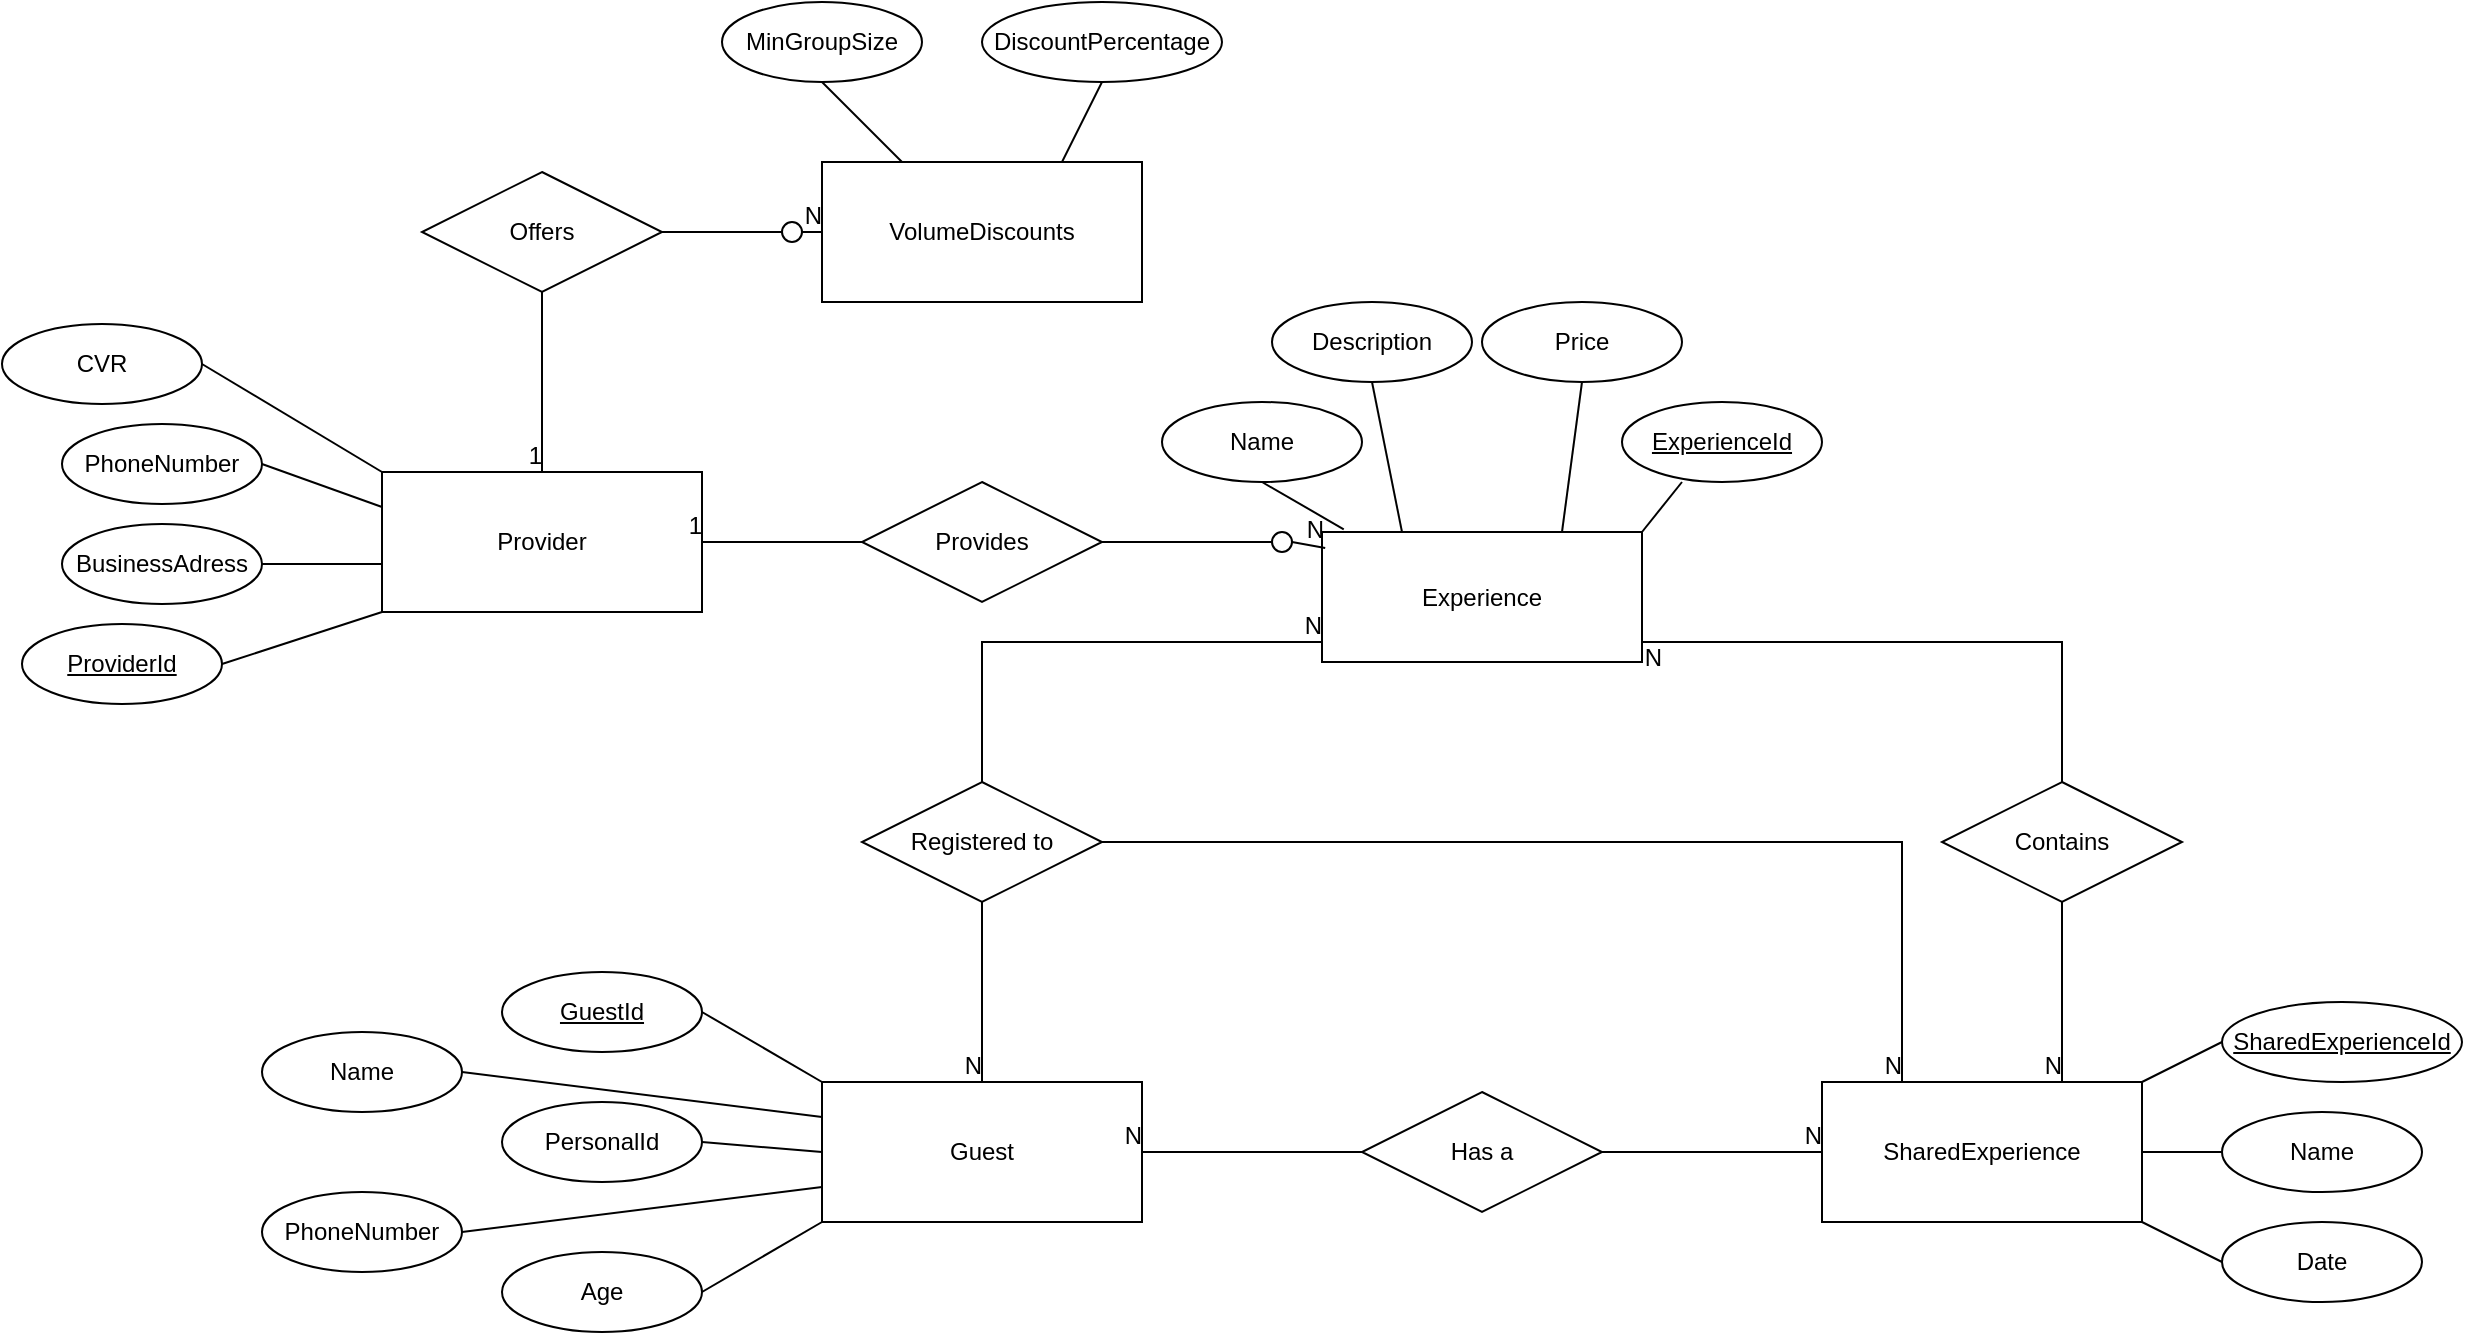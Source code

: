 <mxfile>
    <diagram id="INBNy5odXBojw5UaI_DO" name="Page-1">
        <mxGraphModel dx="1840" dy="1173" grid="0" gridSize="10" guides="1" tooltips="1" connect="1" arrows="1" fold="1" page="0" pageScale="1" pageWidth="850" pageHeight="1100" background="none" math="0" shadow="0">
            <root>
                <mxCell id="0"/>
                <mxCell id="1" parent="0"/>
                <mxCell id="2" value="Guest" style="whiteSpace=wrap;html=1;align=center;" parent="1" vertex="1">
                    <mxGeometry x="80" y="310" width="160" height="70" as="geometry"/>
                </mxCell>
                <mxCell id="3" value="Provider" style="whiteSpace=wrap;html=1;align=center;direction=east;" parent="1" vertex="1">
                    <mxGeometry x="-140" y="5" width="160" height="70" as="geometry"/>
                </mxCell>
                <mxCell id="4" value="SharedExperience" style="whiteSpace=wrap;html=1;align=center;" parent="1" vertex="1">
                    <mxGeometry x="580" y="310" width="160" height="70" as="geometry"/>
                </mxCell>
                <mxCell id="6" value="ProviderId" style="ellipse;whiteSpace=wrap;html=1;align=center;fontStyle=4;direction=east;" parent="1" vertex="1">
                    <mxGeometry x="-320" y="81" width="100" height="40" as="geometry"/>
                </mxCell>
                <mxCell id="8" value="BusinessAdress" style="ellipse;whiteSpace=wrap;html=1;align=center;fontStyle=0;direction=east;" parent="1" vertex="1">
                    <mxGeometry x="-300" y="31" width="100" height="40" as="geometry"/>
                </mxCell>
                <mxCell id="9" value="PhoneNumber" style="ellipse;whiteSpace=wrap;html=1;align=center;fontStyle=0;direction=east;" parent="1" vertex="1">
                    <mxGeometry x="-300" y="-19" width="100" height="40" as="geometry"/>
                </mxCell>
                <mxCell id="10" value="CVR" style="ellipse;whiteSpace=wrap;html=1;align=center;fontStyle=0;direction=east;" parent="1" vertex="1">
                    <mxGeometry x="-330" y="-69" width="100" height="40" as="geometry"/>
                </mxCell>
                <mxCell id="11" value="" style="endArrow=none;html=1;rounded=0;entryX=0;entryY=1;entryDx=0;entryDy=0;exitX=1;exitY=0.5;exitDx=0;exitDy=0;" parent="1" source="6" target="3" edge="1">
                    <mxGeometry relative="1" as="geometry">
                        <mxPoint x="-340" y="61" as="sourcePoint"/>
                        <mxPoint x="-180" y="61" as="targetPoint"/>
                    </mxGeometry>
                </mxCell>
                <mxCell id="12" value="" style="endArrow=none;html=1;rounded=0;entryX=0;entryY=0.5;entryDx=0;entryDy=0;exitX=1;exitY=0.5;exitDx=0;exitDy=0;" parent="1" source="8" target="3" edge="1">
                    <mxGeometry relative="1" as="geometry">
                        <mxPoint x="-190" y="201" as="sourcePoint"/>
                        <mxPoint x="-30" y="201" as="targetPoint"/>
                        <Array as="points">
                            <mxPoint x="-140" y="51"/>
                        </Array>
                    </mxGeometry>
                </mxCell>
                <mxCell id="13" value="" style="endArrow=none;html=1;rounded=0;entryX=0;entryY=0.25;entryDx=0;entryDy=0;exitX=1;exitY=0.5;exitDx=0;exitDy=0;" parent="1" source="9" target="3" edge="1">
                    <mxGeometry relative="1" as="geometry">
                        <mxPoint x="-200" y="241" as="sourcePoint"/>
                        <mxPoint x="-40" y="241" as="targetPoint"/>
                    </mxGeometry>
                </mxCell>
                <mxCell id="14" value="" style="endArrow=none;html=1;rounded=0;exitX=0;exitY=0;exitDx=0;exitDy=0;entryX=1;entryY=0.5;entryDx=0;entryDy=0;" parent="1" source="3" target="10" edge="1">
                    <mxGeometry relative="1" as="geometry">
                        <mxPoint x="90" y="231" as="sourcePoint"/>
                        <mxPoint x="250" y="231" as="targetPoint"/>
                    </mxGeometry>
                </mxCell>
                <mxCell id="15" value="GuestId" style="ellipse;whiteSpace=wrap;html=1;align=center;fontStyle=4;" parent="1" vertex="1">
                    <mxGeometry x="-80" y="255" width="100" height="40" as="geometry"/>
                </mxCell>
                <mxCell id="16" value="Name" style="ellipse;whiteSpace=wrap;html=1;align=center;fontStyle=0;" parent="1" vertex="1">
                    <mxGeometry x="-200" y="285" width="100" height="40" as="geometry"/>
                </mxCell>
                <mxCell id="17" value="PhoneNumber" style="ellipse;whiteSpace=wrap;html=1;align=center;fontStyle=0;" parent="1" vertex="1">
                    <mxGeometry x="-200" y="365" width="100" height="40" as="geometry"/>
                </mxCell>
                <mxCell id="18" value="Age" style="ellipse;whiteSpace=wrap;html=1;align=center;fontStyle=0;" parent="1" vertex="1">
                    <mxGeometry x="-80" y="395" width="100" height="40" as="geometry"/>
                </mxCell>
                <mxCell id="19" value="PersonalId" style="ellipse;whiteSpace=wrap;html=1;align=center;fontStyle=0;" parent="1" vertex="1">
                    <mxGeometry x="-80" y="320" width="100" height="40" as="geometry"/>
                </mxCell>
                <mxCell id="20" value="" style="endArrow=none;html=1;rounded=0;exitX=1;exitY=0.5;exitDx=0;exitDy=0;entryX=0;entryY=0.25;entryDx=0;entryDy=0;" parent="1" source="16" target="2" edge="1">
                    <mxGeometry relative="1" as="geometry">
                        <mxPoint x="110" y="465" as="sourcePoint"/>
                        <mxPoint x="270" y="465" as="targetPoint"/>
                    </mxGeometry>
                </mxCell>
                <mxCell id="21" value="" style="endArrow=none;html=1;rounded=0;exitX=1;exitY=0.5;exitDx=0;exitDy=0;entryX=0;entryY=0;entryDx=0;entryDy=0;" parent="1" source="15" target="2" edge="1">
                    <mxGeometry relative="1" as="geometry">
                        <mxPoint x="150" y="455" as="sourcePoint"/>
                        <mxPoint x="310" y="455" as="targetPoint"/>
                    </mxGeometry>
                </mxCell>
                <mxCell id="22" value="" style="endArrow=none;html=1;rounded=0;exitX=1;exitY=0.5;exitDx=0;exitDy=0;entryX=0;entryY=0.5;entryDx=0;entryDy=0;" parent="1" source="19" target="2" edge="1">
                    <mxGeometry relative="1" as="geometry">
                        <mxPoint x="100" y="515" as="sourcePoint"/>
                        <mxPoint x="260" y="515" as="targetPoint"/>
                    </mxGeometry>
                </mxCell>
                <mxCell id="23" value="" style="endArrow=none;html=1;rounded=0;exitX=1;exitY=0.5;exitDx=0;exitDy=0;entryX=0;entryY=0.75;entryDx=0;entryDy=0;" parent="1" source="17" target="2" edge="1">
                    <mxGeometry relative="1" as="geometry">
                        <mxPoint x="90" y="435" as="sourcePoint"/>
                        <mxPoint x="250" y="435" as="targetPoint"/>
                    </mxGeometry>
                </mxCell>
                <mxCell id="24" value="" style="endArrow=none;html=1;rounded=0;exitX=1;exitY=0.5;exitDx=0;exitDy=0;entryX=0;entryY=1;entryDx=0;entryDy=0;" parent="1" source="18" target="2" edge="1">
                    <mxGeometry relative="1" as="geometry">
                        <mxPoint x="150" y="485" as="sourcePoint"/>
                        <mxPoint x="310" y="485" as="targetPoint"/>
                    </mxGeometry>
                </mxCell>
                <mxCell id="25" value="ExperienceId" style="ellipse;whiteSpace=wrap;html=1;align=center;fontStyle=4;" parent="1" vertex="1">
                    <mxGeometry x="480" y="-30" width="100" height="40" as="geometry"/>
                </mxCell>
                <mxCell id="26" value="Name" style="ellipse;whiteSpace=wrap;html=1;align=center;fontStyle=0;" parent="1" vertex="1">
                    <mxGeometry x="250" y="-30" width="100" height="40" as="geometry"/>
                </mxCell>
                <mxCell id="27" value="Description" style="ellipse;whiteSpace=wrap;html=1;align=center;fontStyle=0;" parent="1" vertex="1">
                    <mxGeometry x="305" y="-80" width="100" height="40" as="geometry"/>
                </mxCell>
                <mxCell id="28" value="Price" style="ellipse;whiteSpace=wrap;html=1;align=center;fontStyle=0;" parent="1" vertex="1">
                    <mxGeometry x="410" y="-80" width="100" height="40" as="geometry"/>
                </mxCell>
                <mxCell id="30" value="" style="endArrow=none;html=1;rounded=0;exitX=0.5;exitY=1;exitDx=0;exitDy=0;entryX=1;entryY=0;entryDx=0;entryDy=0;" parent="1" target="76" edge="1">
                    <mxGeometry relative="1" as="geometry">
                        <mxPoint x="510" y="10" as="sourcePoint"/>
                        <mxPoint x="490" y="30" as="targetPoint"/>
                    </mxGeometry>
                </mxCell>
                <mxCell id="31" value="" style="endArrow=none;html=1;rounded=0;exitX=0.5;exitY=1;exitDx=0;exitDy=0;entryX=0.75;entryY=0;entryDx=0;entryDy=0;" parent="1" source="28" target="76" edge="1">
                    <mxGeometry relative="1" as="geometry">
                        <mxPoint x="340" y="180" as="sourcePoint"/>
                        <mxPoint x="450" y="30" as="targetPoint"/>
                    </mxGeometry>
                </mxCell>
                <mxCell id="32" value="" style="endArrow=none;html=1;rounded=0;exitX=0.5;exitY=1;exitDx=0;exitDy=0;entryX=0.25;entryY=0;entryDx=0;entryDy=0;" parent="1" source="27" target="76" edge="1">
                    <mxGeometry relative="1" as="geometry">
                        <mxPoint x="310" y="170" as="sourcePoint"/>
                        <mxPoint x="370" y="30" as="targetPoint"/>
                    </mxGeometry>
                </mxCell>
                <mxCell id="33" value="" style="endArrow=none;html=1;rounded=0;exitX=0.5;exitY=1;exitDx=0;exitDy=0;entryX=0.068;entryY=-0.021;entryDx=0;entryDy=0;entryPerimeter=0;" parent="1" source="26" target="76" edge="1">
                    <mxGeometry relative="1" as="geometry">
                        <mxPoint x="430" y="220" as="sourcePoint"/>
                        <mxPoint x="330" y="30" as="targetPoint"/>
                    </mxGeometry>
                </mxCell>
                <mxCell id="34" value="SharedExperienceId" style="ellipse;whiteSpace=wrap;html=1;align=center;fontStyle=4;" parent="1" vertex="1">
                    <mxGeometry x="780" y="270" width="120" height="40" as="geometry"/>
                </mxCell>
                <mxCell id="35" value="Date" style="ellipse;whiteSpace=wrap;html=1;align=center;fontStyle=0;" parent="1" vertex="1">
                    <mxGeometry x="780" y="380" width="100" height="40" as="geometry"/>
                </mxCell>
                <mxCell id="36" value="Name" style="ellipse;whiteSpace=wrap;html=1;align=center;fontStyle=0;" parent="1" vertex="1">
                    <mxGeometry x="780" y="325" width="100" height="40" as="geometry"/>
                </mxCell>
                <mxCell id="37" value="" style="endArrow=none;html=1;rounded=0;entryX=0;entryY=0.5;entryDx=0;entryDy=0;exitX=1;exitY=0;exitDx=0;exitDy=0;" parent="1" source="4" target="34" edge="1">
                    <mxGeometry relative="1" as="geometry">
                        <mxPoint x="740" y="320" as="sourcePoint"/>
                        <mxPoint x="690" y="490" as="targetPoint"/>
                    </mxGeometry>
                </mxCell>
                <mxCell id="38" value="" style="endArrow=none;html=1;rounded=0;entryX=0;entryY=0.5;entryDx=0;entryDy=0;exitX=1;exitY=0.5;exitDx=0;exitDy=0;" parent="1" source="4" target="36" edge="1">
                    <mxGeometry relative="1" as="geometry">
                        <mxPoint x="540" y="460" as="sourcePoint"/>
                        <mxPoint x="700" y="460" as="targetPoint"/>
                    </mxGeometry>
                </mxCell>
                <mxCell id="39" value="" style="endArrow=none;html=1;rounded=0;entryX=0;entryY=0.5;entryDx=0;entryDy=0;exitX=1;exitY=1;exitDx=0;exitDy=0;" parent="1" source="4" target="35" edge="1">
                    <mxGeometry relative="1" as="geometry">
                        <mxPoint x="550" y="470" as="sourcePoint"/>
                        <mxPoint x="710" y="470" as="targetPoint"/>
                    </mxGeometry>
                </mxCell>
                <mxCell id="40" value="Contains" style="shape=rhombus;perimeter=rhombusPerimeter;whiteSpace=wrap;html=1;align=center;" parent="1" vertex="1">
                    <mxGeometry x="640" y="160" width="120" height="60" as="geometry"/>
                </mxCell>
                <mxCell id="41" value="" style="endArrow=none;html=1;rounded=0;exitX=0.5;exitY=1;exitDx=0;exitDy=0;entryX=0.75;entryY=0;entryDx=0;entryDy=0;edgeStyle=orthogonalEdgeStyle;" parent="1" source="40" target="4" edge="1">
                    <mxGeometry relative="1" as="geometry">
                        <mxPoint x="440" y="310" as="sourcePoint"/>
                        <mxPoint x="600" y="310" as="targetPoint"/>
                    </mxGeometry>
                </mxCell>
                <mxCell id="42" value="N" style="resizable=0;html=1;align=right;verticalAlign=bottom;" parent="41" connectable="0" vertex="1">
                    <mxGeometry x="1" relative="1" as="geometry"/>
                </mxCell>
                <mxCell id="45" value="Has a" style="shape=rhombus;perimeter=rhombusPerimeter;whiteSpace=wrap;html=1;align=center;" parent="1" vertex="1">
                    <mxGeometry x="350" y="315" width="120" height="60" as="geometry"/>
                </mxCell>
                <mxCell id="46" value="" style="endArrow=none;html=1;rounded=0;entryX=1;entryY=0.5;entryDx=0;entryDy=0;exitX=0;exitY=0.5;exitDx=0;exitDy=0;" parent="1" source="45" target="2" edge="1">
                    <mxGeometry relative="1" as="geometry">
                        <mxPoint x="230" y="440" as="sourcePoint"/>
                        <mxPoint x="390" y="440" as="targetPoint"/>
                    </mxGeometry>
                </mxCell>
                <mxCell id="47" value="N" style="resizable=0;html=1;align=right;verticalAlign=bottom;" parent="46" connectable="0" vertex="1">
                    <mxGeometry x="1" relative="1" as="geometry"/>
                </mxCell>
                <mxCell id="50" value="Registered to" style="shape=rhombus;perimeter=rhombusPerimeter;whiteSpace=wrap;html=1;align=center;" parent="1" vertex="1">
                    <mxGeometry x="100" y="160" width="120" height="60" as="geometry"/>
                </mxCell>
                <mxCell id="51" value="" style="endArrow=none;html=1;rounded=0;exitX=1;exitY=0.5;exitDx=0;exitDy=0;entryX=0;entryY=0.5;entryDx=0;entryDy=0;" parent="1" source="45" target="4" edge="1">
                    <mxGeometry relative="1" as="geometry">
                        <mxPoint x="480" y="450" as="sourcePoint"/>
                        <mxPoint x="640" y="450" as="targetPoint"/>
                    </mxGeometry>
                </mxCell>
                <mxCell id="52" value="N" style="resizable=0;html=1;align=right;verticalAlign=bottom;" parent="51" connectable="0" vertex="1">
                    <mxGeometry x="1" relative="1" as="geometry"/>
                </mxCell>
                <mxCell id="54" value="" style="endArrow=none;html=1;rounded=0;entryX=1;entryY=0.75;entryDx=0;entryDy=0;exitX=0.5;exitY=0;exitDx=0;exitDy=0;edgeStyle=orthogonalEdgeStyle;" parent="1" source="40" target="76" edge="1">
                    <mxGeometry relative="1" as="geometry">
                        <mxPoint x="380" y="220" as="sourcePoint"/>
                        <mxPoint x="490" y="67.5" as="targetPoint"/>
                        <Array as="points">
                            <mxPoint x="700" y="90"/>
                            <mxPoint x="490" y="90"/>
                        </Array>
                    </mxGeometry>
                </mxCell>
                <mxCell id="55" value="N" style="resizable=0;html=1;align=right;verticalAlign=bottom;" parent="54" connectable="0" vertex="1">
                    <mxGeometry x="1" relative="1" as="geometry">
                        <mxPoint x="10" y="23" as="offset"/>
                    </mxGeometry>
                </mxCell>
                <mxCell id="58" value="" style="endArrow=none;html=1;rounded=0;exitX=0.5;exitY=1;exitDx=0;exitDy=0;entryX=0.5;entryY=0;entryDx=0;entryDy=0;" parent="1" source="50" target="2" edge="1">
                    <mxGeometry relative="1" as="geometry">
                        <mxPoint x="250" y="250" as="sourcePoint"/>
                        <mxPoint x="410" y="250" as="targetPoint"/>
                    </mxGeometry>
                </mxCell>
                <mxCell id="59" value="N" style="resizable=0;html=1;align=right;verticalAlign=bottom;" parent="58" connectable="0" vertex="1">
                    <mxGeometry x="1" relative="1" as="geometry"/>
                </mxCell>
                <mxCell id="60" value="" style="endArrow=none;html=1;rounded=0;exitX=0.5;exitY=0;exitDx=0;exitDy=0;entryX=0;entryY=0.5;entryDx=0;entryDy=0;edgeStyle=orthogonalEdgeStyle;" parent="1" source="50" edge="1">
                    <mxGeometry relative="1" as="geometry">
                        <mxPoint x="350" y="210" as="sourcePoint"/>
                        <mxPoint x="330" y="67.5" as="targetPoint"/>
                        <Array as="points">
                            <mxPoint x="160" y="90"/>
                            <mxPoint x="330" y="90"/>
                        </Array>
                    </mxGeometry>
                </mxCell>
                <mxCell id="61" value="N" style="resizable=0;html=1;align=right;verticalAlign=bottom;" parent="60" connectable="0" vertex="1">
                    <mxGeometry x="1" relative="1" as="geometry">
                        <mxPoint y="23" as="offset"/>
                    </mxGeometry>
                </mxCell>
                <mxCell id="62" value="" style="endArrow=none;html=1;rounded=0;exitX=1;exitY=0.5;exitDx=0;exitDy=0;entryX=0.25;entryY=0;entryDx=0;entryDy=0;edgeStyle=orthogonalEdgeStyle;" parent="1" source="50" target="4" edge="1">
                    <mxGeometry relative="1" as="geometry">
                        <mxPoint x="670" y="460" as="sourcePoint"/>
                        <mxPoint x="830" y="460" as="targetPoint"/>
                    </mxGeometry>
                </mxCell>
                <mxCell id="63" value="N" style="resizable=0;html=1;align=right;verticalAlign=bottom;" parent="62" connectable="0" vertex="1">
                    <mxGeometry x="1" relative="1" as="geometry"/>
                </mxCell>
                <mxCell id="64" value="Provides" style="shape=rhombus;perimeter=rhombusPerimeter;whiteSpace=wrap;html=1;align=center;" parent="1" vertex="1">
                    <mxGeometry x="100" y="10" width="120" height="60" as="geometry"/>
                </mxCell>
                <mxCell id="65" value="" style="endArrow=none;html=1;rounded=0;entryX=1;entryY=0.5;entryDx=0;entryDy=0;exitX=0;exitY=0.5;exitDx=0;exitDy=0;" parent="1" source="64" target="3" edge="1">
                    <mxGeometry relative="1" as="geometry">
                        <mxPoint x="-100" y="130" as="sourcePoint"/>
                        <mxPoint x="60" y="130" as="targetPoint"/>
                    </mxGeometry>
                </mxCell>
                <mxCell id="66" value="1" style="resizable=0;html=1;align=right;verticalAlign=bottom;" parent="65" connectable="0" vertex="1">
                    <mxGeometry x="1" relative="1" as="geometry"/>
                </mxCell>
                <mxCell id="67" value="" style="endArrow=none;html=1;rounded=0;exitX=1;exitY=0.5;exitDx=0;exitDy=0;entryX=0.01;entryY=0.173;entryDx=0;entryDy=0;entryPerimeter=0;startArrow=none;" parent="1" source="69" edge="1">
                    <mxGeometry relative="1" as="geometry">
                        <mxPoint x="210" y="120" as="sourcePoint"/>
                        <mxPoint x="331.6" y="42.975" as="targetPoint"/>
                    </mxGeometry>
                </mxCell>
                <mxCell id="68" value="N" style="resizable=0;html=1;align=right;verticalAlign=bottom;" parent="67" connectable="0" vertex="1">
                    <mxGeometry x="1" relative="1" as="geometry"/>
                </mxCell>
                <mxCell id="70" value="" style="endArrow=none;html=1;rounded=0;exitX=1;exitY=0.5;exitDx=0;exitDy=0;entryX=0;entryY=0.5;entryDx=0;entryDy=0;" parent="1" source="64" target="69" edge="1">
                    <mxGeometry relative="1" as="geometry">
                        <mxPoint x="220" y="40" as="sourcePoint"/>
                        <mxPoint x="331.6" y="42.975" as="targetPoint"/>
                    </mxGeometry>
                </mxCell>
                <mxCell id="69" value="" style="ellipse;whiteSpace=wrap;html=1;aspect=fixed;fillColor=#FFFFFF;" parent="1" vertex="1">
                    <mxGeometry x="305" y="35" width="10" height="10" as="geometry"/>
                </mxCell>
                <mxCell id="76" value="Experience" style="whiteSpace=wrap;html=1;align=center;fillColor=none;" parent="1" vertex="1">
                    <mxGeometry x="330" y="35" width="160" height="65" as="geometry"/>
                </mxCell>
                <mxCell id="77" value="VolumeDiscounts" style="whiteSpace=wrap;html=1;align=center;direction=east;" parent="1" vertex="1">
                    <mxGeometry x="80" y="-150" width="160" height="70" as="geometry"/>
                </mxCell>
                <mxCell id="79" value="Offers" style="shape=rhombus;perimeter=rhombusPerimeter;whiteSpace=wrap;html=1;align=center;" parent="1" vertex="1">
                    <mxGeometry x="-120" y="-145" width="120" height="60" as="geometry"/>
                </mxCell>
                <mxCell id="80" value="" style="endArrow=none;html=1;rounded=0;exitX=0.5;exitY=1;exitDx=0;exitDy=0;entryX=0.5;entryY=0;entryDx=0;entryDy=0;" parent="1" source="79" target="3" edge="1">
                    <mxGeometry relative="1" as="geometry">
                        <mxPoint x="-30" y="-50" as="sourcePoint"/>
                        <mxPoint x="130" y="-50" as="targetPoint"/>
                    </mxGeometry>
                </mxCell>
                <mxCell id="81" value="1" style="resizable=0;html=1;align=right;verticalAlign=bottom;fillColor=none;" parent="80" connectable="0" vertex="1">
                    <mxGeometry x="1" relative="1" as="geometry"/>
                </mxCell>
                <mxCell id="82" value="" style="endArrow=none;html=1;rounded=0;exitX=1;exitY=0.5;exitDx=0;exitDy=0;entryX=0;entryY=0.5;entryDx=0;entryDy=0;startArrow=none;" parent="1" source="88" target="77" edge="1">
                    <mxGeometry relative="1" as="geometry">
                        <mxPoint x="70" y="-30" as="sourcePoint"/>
                        <mxPoint x="230" y="-30" as="targetPoint"/>
                    </mxGeometry>
                </mxCell>
                <mxCell id="83" value="N" style="resizable=0;html=1;align=right;verticalAlign=bottom;fillColor=none;" parent="82" connectable="0" vertex="1">
                    <mxGeometry x="1" relative="1" as="geometry"/>
                </mxCell>
                <mxCell id="84" value="MinGroupSize" style="ellipse;whiteSpace=wrap;html=1;align=center;fontStyle=0;" parent="1" vertex="1">
                    <mxGeometry x="30" y="-230" width="100" height="40" as="geometry"/>
                </mxCell>
                <mxCell id="85" value="" style="endArrow=none;html=1;rounded=0;exitX=0.5;exitY=1;exitDx=0;exitDy=0;entryX=0.25;entryY=0;entryDx=0;entryDy=0;" parent="1" source="84" target="77" edge="1">
                    <mxGeometry relative="1" as="geometry">
                        <mxPoint x="230" y="-200" as="sourcePoint"/>
                        <mxPoint x="390" y="-200" as="targetPoint"/>
                    </mxGeometry>
                </mxCell>
                <mxCell id="86" value="DiscountPercentage" style="ellipse;whiteSpace=wrap;html=1;align=center;fontStyle=0;" parent="1" vertex="1">
                    <mxGeometry x="160" y="-230" width="120" height="40" as="geometry"/>
                </mxCell>
                <mxCell id="87" value="" style="endArrow=none;html=1;rounded=0;exitX=0.5;exitY=1;exitDx=0;exitDy=0;entryX=0.75;entryY=0;entryDx=0;entryDy=0;" parent="1" source="86" target="77" edge="1">
                    <mxGeometry relative="1" as="geometry">
                        <mxPoint x="420" y="-130" as="sourcePoint"/>
                        <mxPoint x="580" y="-130" as="targetPoint"/>
                    </mxGeometry>
                </mxCell>
                <mxCell id="89" value="" style="endArrow=none;html=1;rounded=0;exitX=1;exitY=0.5;exitDx=0;exitDy=0;entryX=0;entryY=0.5;entryDx=0;entryDy=0;" parent="1" source="79" target="88" edge="1">
                    <mxGeometry relative="1" as="geometry">
                        <mxPoint y="-115" as="sourcePoint"/>
                        <mxPoint x="80" y="-115" as="targetPoint"/>
                    </mxGeometry>
                </mxCell>
                <mxCell id="88" value="" style="ellipse;whiteSpace=wrap;html=1;aspect=fixed;fillColor=#FFFFFF;" parent="1" vertex="1">
                    <mxGeometry x="60" y="-120" width="10" height="10" as="geometry"/>
                </mxCell>
            </root>
        </mxGraphModel>
    </diagram>
</mxfile>